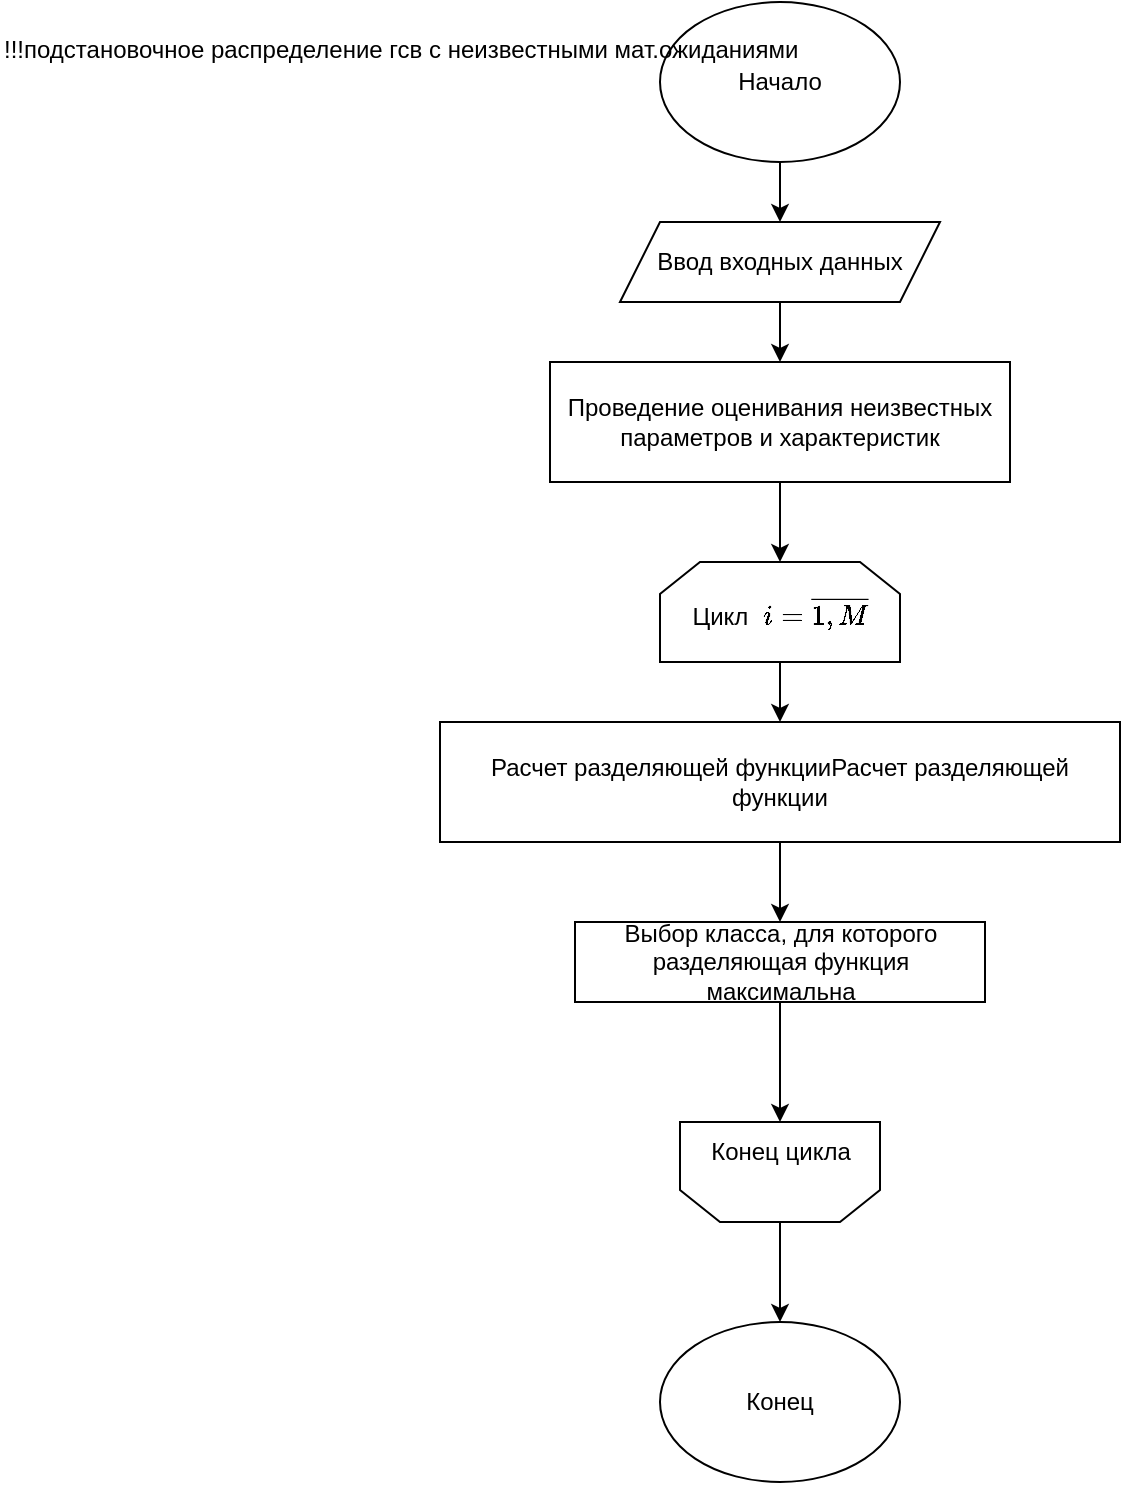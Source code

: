 <mxfile>
    <diagram id="mmj5bBIpljiMPF6x3p5R" name="Page-1">
        <mxGraphModel dx="1192" dy="779" grid="1" gridSize="10" guides="1" tooltips="1" connect="1" arrows="1" fold="1" page="1" pageScale="1" pageWidth="827" pageHeight="1169" background="#ffffff" math="1" shadow="0">
            <root>
                <mxCell id="0"/>
                <mxCell id="1" parent="0"/>
                <mxCell id="2" value="Начало" style="ellipse;whiteSpace=wrap;html=1;" parent="1" vertex="1">
                    <mxGeometry x="340" width="120" height="80" as="geometry"/>
                </mxCell>
                <mxCell id="3" value="Ввод входных данных" style="shape=parallelogram;perimeter=parallelogramPerimeter;whiteSpace=wrap;html=1;fixedSize=1;" parent="1" vertex="1">
                    <mxGeometry x="320" y="110" width="160" height="40" as="geometry"/>
                </mxCell>
                <mxCell id="4" value="" style="endArrow=classic;html=1;exitX=0.5;exitY=1;exitDx=0;exitDy=0;entryX=0.5;entryY=0;entryDx=0;entryDy=0;" parent="1" source="2" target="3" edge="1">
                    <mxGeometry width="50" height="50" relative="1" as="geometry">
                        <mxPoint x="390" y="180" as="sourcePoint"/>
                        <mxPoint x="440" y="130" as="targetPoint"/>
                    </mxGeometry>
                </mxCell>
                <mxCell id="5" value="Проведение оценивания неизвестных параметров и характеристик" style="rounded=0;whiteSpace=wrap;html=1;" parent="1" vertex="1">
                    <mxGeometry x="285" y="180" width="230" height="60" as="geometry"/>
                </mxCell>
                <mxCell id="6" value="" style="endArrow=classic;html=1;exitX=0.5;exitY=1;exitDx=0;exitDy=0;entryX=0.5;entryY=0;entryDx=0;entryDy=0;" parent="1" source="3" target="5" edge="1">
                    <mxGeometry width="50" height="50" relative="1" as="geometry">
                        <mxPoint x="370" y="250" as="sourcePoint"/>
                        <mxPoint x="420" y="200" as="targetPoint"/>
                    </mxGeometry>
                </mxCell>
                <mxCell id="8" value="" style="endArrow=classic;html=1;entryX=0.5;entryY=0;entryDx=0;entryDy=0;exitX=0.5;exitY=1;exitDx=0;exitDy=0;" parent="1" source="5" target="13" edge="1">
                    <mxGeometry width="50" height="50" relative="1" as="geometry">
                        <mxPoint x="370" y="290" as="sourcePoint"/>
                        <mxPoint x="400" y="330" as="targetPoint"/>
                    </mxGeometry>
                </mxCell>
                <mxCell id="10" value="" style="endArrow=classic;html=1;exitX=0.5;exitY=1;exitDx=0;exitDy=0;entryX=0.5;entryY=0;entryDx=0;entryDy=0;" parent="1" source="13" target="19" edge="1">
                    <mxGeometry width="50" height="50" relative="1" as="geometry">
                        <mxPoint x="400" y="390" as="sourcePoint"/>
                        <mxPoint x="400" y="420" as="targetPoint"/>
                    </mxGeometry>
                </mxCell>
                <mxCell id="11" value="Конец" style="ellipse;whiteSpace=wrap;html=1;" parent="1" vertex="1">
                    <mxGeometry x="340" y="660" width="120" height="80" as="geometry"/>
                </mxCell>
                <mxCell id="13" value="Цикл&amp;nbsp;\(&amp;nbsp; \ i = \overline{1,M}&amp;nbsp;\)" style="shape=loopLimit;whiteSpace=wrap;html=1;" parent="1" vertex="1">
                    <mxGeometry x="340" y="280" width="120" height="50" as="geometry"/>
                </mxCell>
                <mxCell id="16" value="Выбор класса, для которого разделяющая функция максимальна" style="rounded=0;whiteSpace=wrap;html=1;" parent="1" vertex="1">
                    <mxGeometry x="297.5" y="460" width="205" height="40" as="geometry"/>
                </mxCell>
                <mxCell id="19" value="Расчет разделяющей функцииРасчет разделяющей функции" style="rounded=0;whiteSpace=wrap;html=1;" parent="1" vertex="1">
                    <mxGeometry x="230" y="360" width="340" height="60" as="geometry"/>
                </mxCell>
                <mxCell id="21" value="" style="endArrow=classic;html=1;entryX=0.5;entryY=0;entryDx=0;entryDy=0;" parent="1" source="19" target="16" edge="1">
                    <mxGeometry width="50" height="50" relative="1" as="geometry">
                        <mxPoint x="410" y="420" as="sourcePoint"/>
                        <mxPoint x="400" y="480" as="targetPoint"/>
                    </mxGeometry>
                </mxCell>
                <mxCell id="43" value="" style="endArrow=classic;html=1;entryX=0.5;entryY=0;entryDx=0;entryDy=0;exitX=0.5;exitY=1;exitDx=0;exitDy=0;" parent="1" source="16" edge="1">
                    <mxGeometry width="50" height="50" relative="1" as="geometry">
                        <mxPoint x="410" y="760" as="sourcePoint"/>
                        <mxPoint x="400" y="560" as="targetPoint"/>
                    </mxGeometry>
                </mxCell>
                <mxCell id="56" style="edgeStyle=none;html=1;exitX=0.5;exitY=0;exitDx=0;exitDy=0;entryX=0.5;entryY=0;entryDx=0;entryDy=0;" parent="1" source="54" target="11" edge="1">
                    <mxGeometry relative="1" as="geometry"/>
                </mxCell>
                <mxCell id="54" value="" style="shape=loopLimit;whiteSpace=wrap;html=1;rotation=-180;" parent="1" vertex="1">
                    <mxGeometry x="350" y="560" width="100" height="50" as="geometry"/>
                </mxCell>
                <mxCell id="55" value="Конец цикла" style="text;html=1;align=center;verticalAlign=middle;resizable=0;points=[];autosize=1;strokeColor=none;fillColor=none;" parent="1" vertex="1">
                    <mxGeometry x="355" y="565" width="90" height="20" as="geometry"/>
                </mxCell>
                <mxCell id="57" value="!!!подстановочное распределение гсв с неизвестными мат.ожиданиями" style="text;whiteSpace=wrap;html=1;" vertex="1" parent="1">
                    <mxGeometry x="10" y="10" width="420" height="30" as="geometry"/>
                </mxCell>
            </root>
        </mxGraphModel>
    </diagram>
</mxfile>